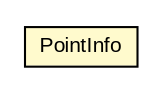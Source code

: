 #!/usr/local/bin/dot
#
# Class diagram 
# Generated by UMLGraph version R5_6-24-gf6e263 (http://www.umlgraph.org/)
#

digraph G {
	edge [fontname="arial",fontsize=10,labelfontname="arial",labelfontsize=10];
	node [fontname="arial",fontsize=10,shape=plaintext];
	nodesep=0.25;
	ranksep=0.5;
	// org.metalev.multitouch.controller.MultiTouchController.PointInfo
	c207853 [label=<<table title="org.metalev.multitouch.controller.MultiTouchController.PointInfo" border="0" cellborder="1" cellspacing="0" cellpadding="2" port="p" bgcolor="lemonChiffon" href="./MultiTouchController.PointInfo.html">
		<tr><td><table border="0" cellspacing="0" cellpadding="1">
<tr><td align="center" balign="center"> PointInfo </td></tr>
		</table></td></tr>
		</table>>, URL="./MultiTouchController.PointInfo.html", fontname="arial", fontcolor="black", fontsize=10.0];
}

